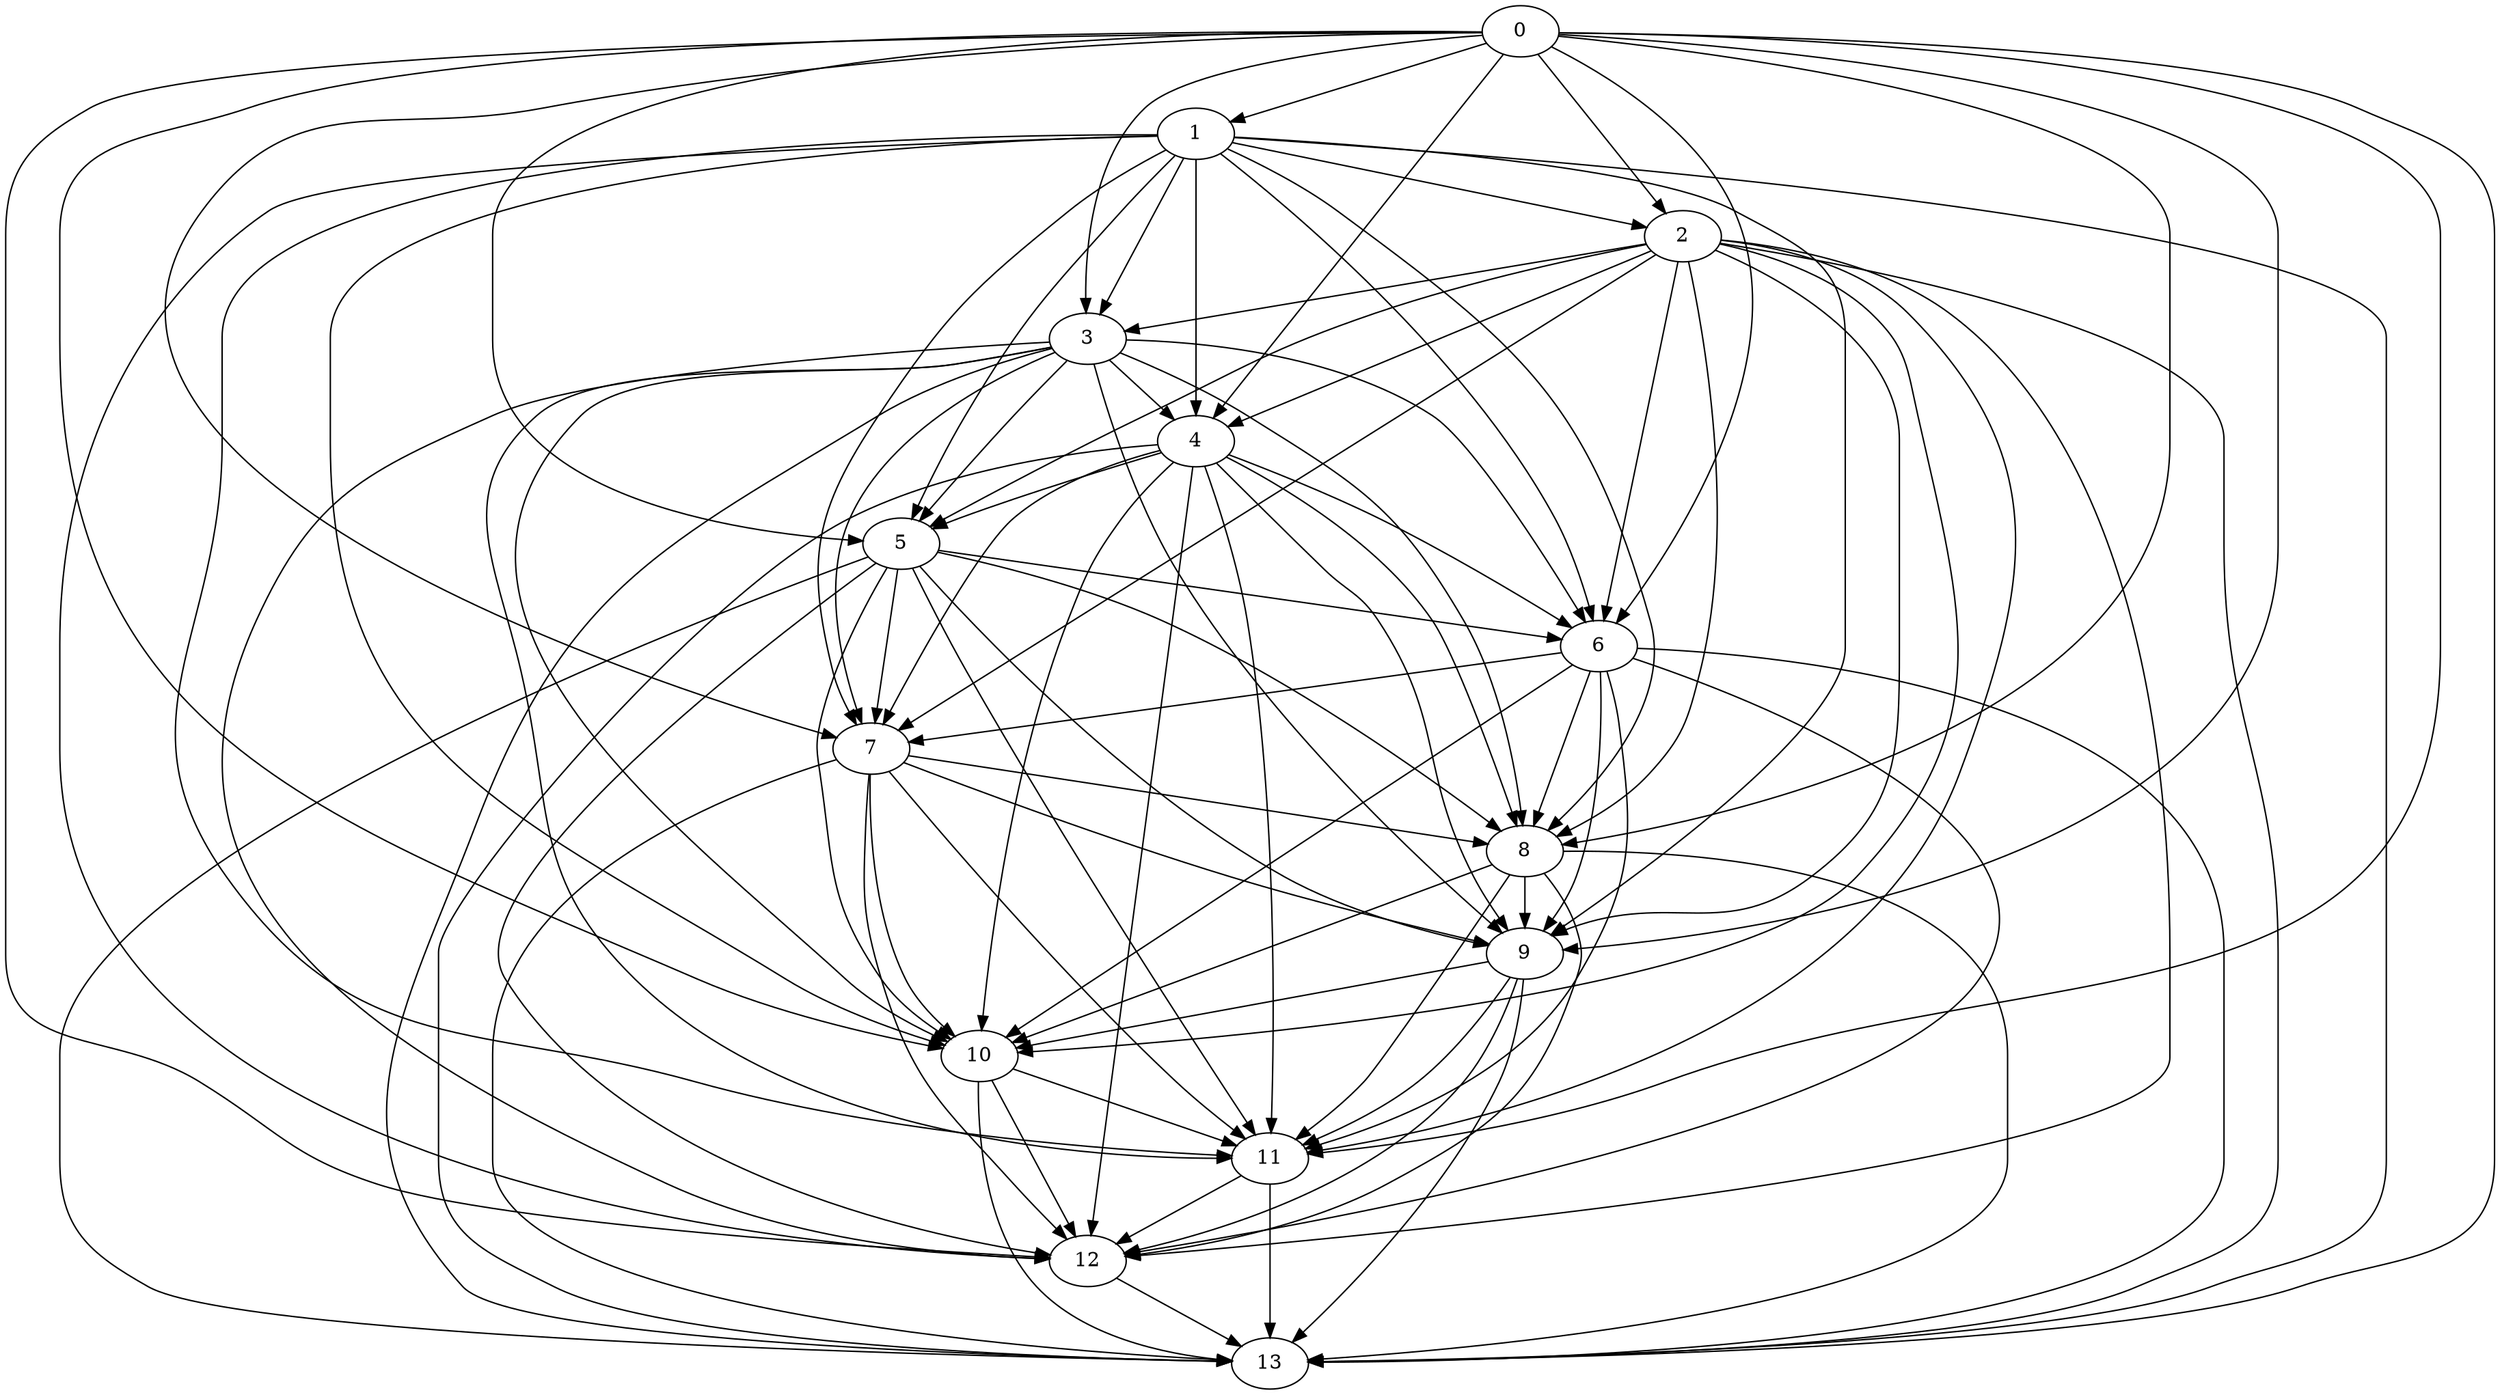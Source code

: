 strict digraph {
    1
    5
    9
    13
    10
    3
    7
    11
    4
    8
    2
    12
    0
    6
    1 -> 5 [weight=1]
    1 -> 9 [weight=1]
    1 -> 13 [weight=1]
    1 -> 10 [weight=1]
    1 -> 3 [weight=1]
    1 -> 7 [weight=1]
    1 -> 11 [weight=1]
    1 -> 4 [weight=1]
    1 -> 8 [weight=1]
    1 -> 2 [weight=1]
    1 -> 12 [weight=1]
    1 -> 6 [weight=1]
    5 -> 9 [weight=1]
    5 -> 13 [weight=1]
    5 -> 10 [weight=1]
    5 -> 7 [weight=1]
    5 -> 11 [weight=1]
    5 -> 8 [weight=1]
    5 -> 12 [weight=1]
    5 -> 6 [weight=1]
    9 -> 13 [weight=1]
    9 -> 10 [weight=1]
    9 -> 11 [weight=1]
    9 -> 12 [weight=1]
    10 -> 13 [weight=1]
    10 -> 11 [weight=1]
    10 -> 12 [weight=1]
    3 -> 5 [weight=1]
    3 -> 9 [weight=1]
    3 -> 13 [weight=1]
    3 -> 10 [weight=1]
    3 -> 7 [weight=1]
    3 -> 11 [weight=1]
    3 -> 4 [weight=1]
    3 -> 8 [weight=1]
    3 -> 12 [weight=1]
    3 -> 6 [weight=1]
    7 -> 9 [weight=1]
    7 -> 13 [weight=1]
    7 -> 10 [weight=1]
    7 -> 11 [weight=1]
    7 -> 8 [weight=1]
    7 -> 12 [weight=1]
    11 -> 13 [weight=1]
    11 -> 12 [weight=1]
    4 -> 5 [weight=1]
    4 -> 9 [weight=1]
    4 -> 13 [weight=1]
    4 -> 10 [weight=1]
    4 -> 7 [weight=1]
    4 -> 11 [weight=1]
    4 -> 8 [weight=1]
    4 -> 12 [weight=1]
    4 -> 6 [weight=1]
    8 -> 9 [weight=1]
    8 -> 13 [weight=1]
    8 -> 10 [weight=1]
    8 -> 11 [weight=1]
    8 -> 12 [weight=1]
    2 -> 5 [weight=1]
    2 -> 9 [weight=1]
    2 -> 13 [weight=1]
    2 -> 10 [weight=1]
    2 -> 3 [weight=1]
    2 -> 7 [weight=1]
    2 -> 11 [weight=1]
    2 -> 4 [weight=1]
    2 -> 8 [weight=1]
    2 -> 12 [weight=1]
    2 -> 6 [weight=1]
    12 -> 13 [weight=1]
    0 -> 1 [weight=1]
    0 -> 5 [weight=1]
    0 -> 9 [weight=1]
    0 -> 13 [weight=1]
    0 -> 10 [weight=1]
    0 -> 3 [weight=1]
    0 -> 7 [weight=1]
    0 -> 11 [weight=1]
    0 -> 4 [weight=1]
    0 -> 8 [weight=1]
    0 -> 2 [weight=1]
    0 -> 12 [weight=1]
    0 -> 6 [weight=1]
    6 -> 9 [weight=1]
    6 -> 13 [weight=1]
    6 -> 10 [weight=1]
    6 -> 7 [weight=1]
    6 -> 11 [weight=1]
    6 -> 8 [weight=1]
    6 -> 12 [weight=1]
}
